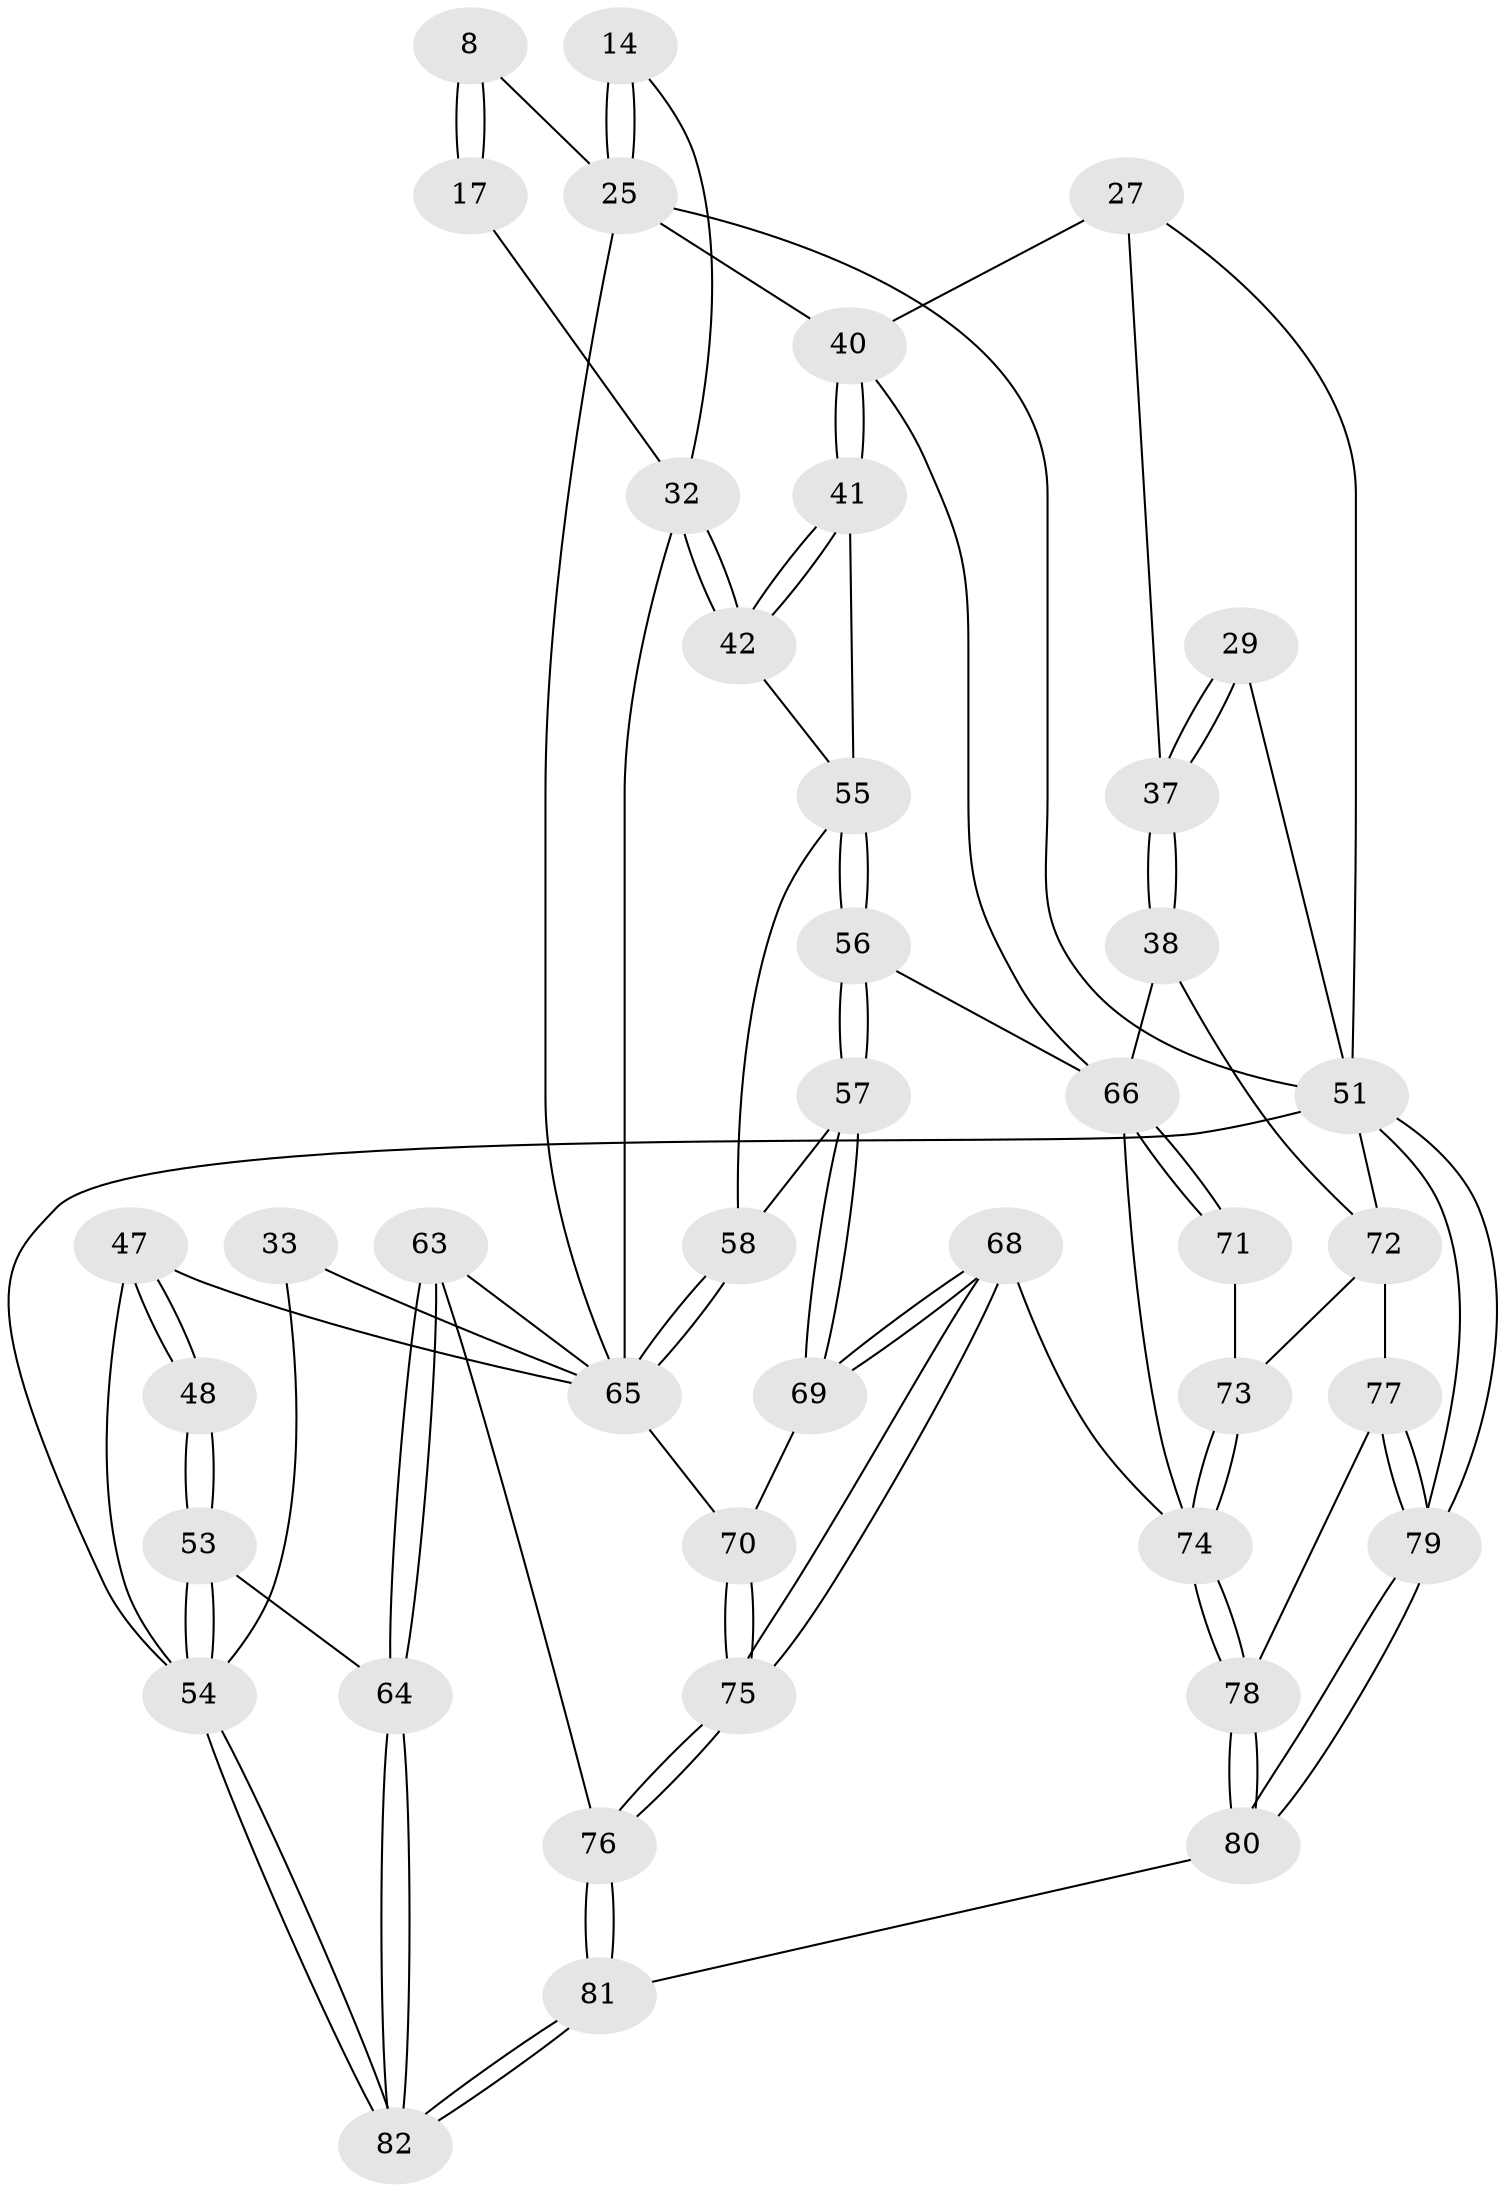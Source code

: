 // original degree distribution, {3: 0.04878048780487805, 5: 0.4146341463414634, 4: 0.25609756097560976, 6: 0.2804878048780488}
// Generated by graph-tools (version 1.1) at 2025/59/03/09/25 04:59:52]
// undirected, 41 vertices, 97 edges
graph export_dot {
graph [start="1"]
  node [color=gray90,style=filled];
  8 [pos="+0.49439786225240906+0.17404569910083156",super="+7"];
  14 [pos="+0.6699417019226139+0.31492773432064136"];
  17 [pos="+0.49413729802618384+0.18047226153107856",super="+16"];
  25 [pos="+0.735972494368081+0.3472499701005678",super="+21+6+2+9"];
  27 [pos="+0.898531082707046+0.32612178716715357",super="+26"];
  29 [pos="+1+0.21516280306512975"];
  32 [pos="+0.5358622730760492+0.3877253344965482",super="+18+15"];
  33 [pos="+0.02367016912125769+0",super="+12"];
  37 [pos="+1+0.5739612630993022",super="+31+30"];
  38 [pos="+1+0.6401700460274372"];
  40 [pos="+0.8246544661863076+0.5357261838611312",super="+28"];
  41 [pos="+0.7616072673667579+0.5538824631984405"];
  42 [pos="+0.5593051782534761+0.47887025058222327"];
  47 [pos="+0.08015187678938057+0.5331333255833269",super="+35+36"];
  48 [pos="+0+0.6333399926062558"];
  51 [pos="+1+1",super="+10+24"];
  53 [pos="+0+0.796565767995195"];
  54 [pos="+0+1",super="+11"];
  55 [pos="+0.6829428532285863+0.6206096495607102",super="+44"];
  56 [pos="+0.6263468523475848+0.7379286308506435"];
  57 [pos="+0.5895290013885349+0.7459731025997903"];
  58 [pos="+0.4714881647025888+0.6922556964373943",super="+45"];
  63 [pos="+0.2642767947280107+0.9514192164674239"];
  64 [pos="+0.18681805995808765+1",super="+61"];
  65 [pos="+0.43642146334602433+0.8546025976746461",super="+62+46"];
  66 [pos="+0.711784977744879+0.9176891407171108",super="+60+59"];
  68 [pos="+0.6094245032165813+0.9093259888824768"];
  69 [pos="+0.5850562686262042+0.7730259452862825"];
  70 [pos="+0.4911707560272702+0.8980064841326483"];
  71 [pos="+0.858400400195085+0.7599821819372861"];
  72 [pos="+0.8874075330286602+0.9373756455837116",super="+52"];
  73 [pos="+0.8301417538728489+0.9043515275007322"];
  74 [pos="+0.7257315583343711+0.9467594331359603",super="+67"];
  75 [pos="+0.5226165940006062+0.9580612703958565"];
  76 [pos="+0.521373737478902+0.9633270234434772"];
  77 [pos="+0.8657394715617338+0.9676974873752787"];
  78 [pos="+0.7269982388448538+0.956040712378762"];
  79 [pos="+0.7948805834582212+1"];
  80 [pos="+0.7261634085349801+1"];
  81 [pos="+0.5313352397009998+1"];
  82 [pos="+0+1"];
  8 -- 17 [weight=2];
  8 -- 17;
  8 -- 25 [weight=2];
  14 -- 25 [weight=2];
  14 -- 25;
  14 -- 32;
  17 -- 32 [weight=2];
  25 -- 51 [weight=2];
  25 -- 40;
  25 -- 65;
  27 -- 37 [weight=2];
  27 -- 40;
  27 -- 51;
  29 -- 37 [weight=2];
  29 -- 37;
  29 -- 51;
  32 -- 42;
  32 -- 42;
  32 -- 65;
  33 -- 54;
  33 -- 65 [weight=3];
  37 -- 38;
  37 -- 38;
  38 -- 72;
  38 -- 66;
  40 -- 41;
  40 -- 41;
  40 -- 66;
  41 -- 42;
  41 -- 42;
  41 -- 55;
  42 -- 55;
  47 -- 48 [weight=2];
  47 -- 48;
  47 -- 54;
  47 -- 65 [weight=2];
  48 -- 53;
  48 -- 53;
  51 -- 79;
  51 -- 79;
  51 -- 54 [weight=2];
  51 -- 72;
  53 -- 54;
  53 -- 54;
  53 -- 64;
  54 -- 82;
  54 -- 82;
  55 -- 56;
  55 -- 56;
  55 -- 58;
  56 -- 57;
  56 -- 57;
  56 -- 66;
  57 -- 58;
  57 -- 69;
  57 -- 69;
  58 -- 65 [weight=2];
  58 -- 65;
  63 -- 64;
  63 -- 64;
  63 -- 76;
  63 -- 65;
  64 -- 82;
  64 -- 82;
  65 -- 70;
  66 -- 71 [weight=2];
  66 -- 71;
  66 -- 74;
  68 -- 69;
  68 -- 69;
  68 -- 75;
  68 -- 75;
  68 -- 74;
  69 -- 70;
  70 -- 75;
  70 -- 75;
  71 -- 73;
  72 -- 73;
  72 -- 77;
  73 -- 74;
  73 -- 74;
  74 -- 78;
  74 -- 78;
  75 -- 76;
  75 -- 76;
  76 -- 81;
  76 -- 81;
  77 -- 78;
  77 -- 79;
  77 -- 79;
  78 -- 80;
  78 -- 80;
  79 -- 80;
  79 -- 80;
  80 -- 81;
  81 -- 82;
  81 -- 82;
}
